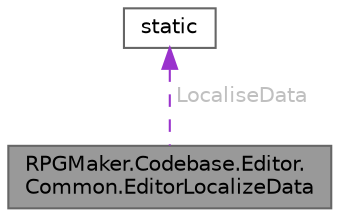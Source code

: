 digraph "RPGMaker.Codebase.Editor.Common.EditorLocalizeData"
{
 // LATEX_PDF_SIZE
  bgcolor="transparent";
  edge [fontname=Helvetica,fontsize=10,labelfontname=Helvetica,labelfontsize=10];
  node [fontname=Helvetica,fontsize=10,shape=box,height=0.2,width=0.4];
  Node1 [id="Node000001",label="RPGMaker.Codebase.Editor.\lCommon.EditorLocalizeData",height=0.2,width=0.4,color="gray40", fillcolor="grey60", style="filled", fontcolor="black",tooltip="😁 エディターローカライズデータ クラス。"];
  Node2 -> Node1 [id="edge1_Node000001_Node000002",dir="back",color="darkorchid3",style="dashed",tooltip=" ",label=" LocaliseData",fontcolor="grey" ];
  Node2 [id="Node000002",label="static",height=0.2,width=0.4,color="gray40", fillcolor="white", style="filled",tooltip=" "];
}
